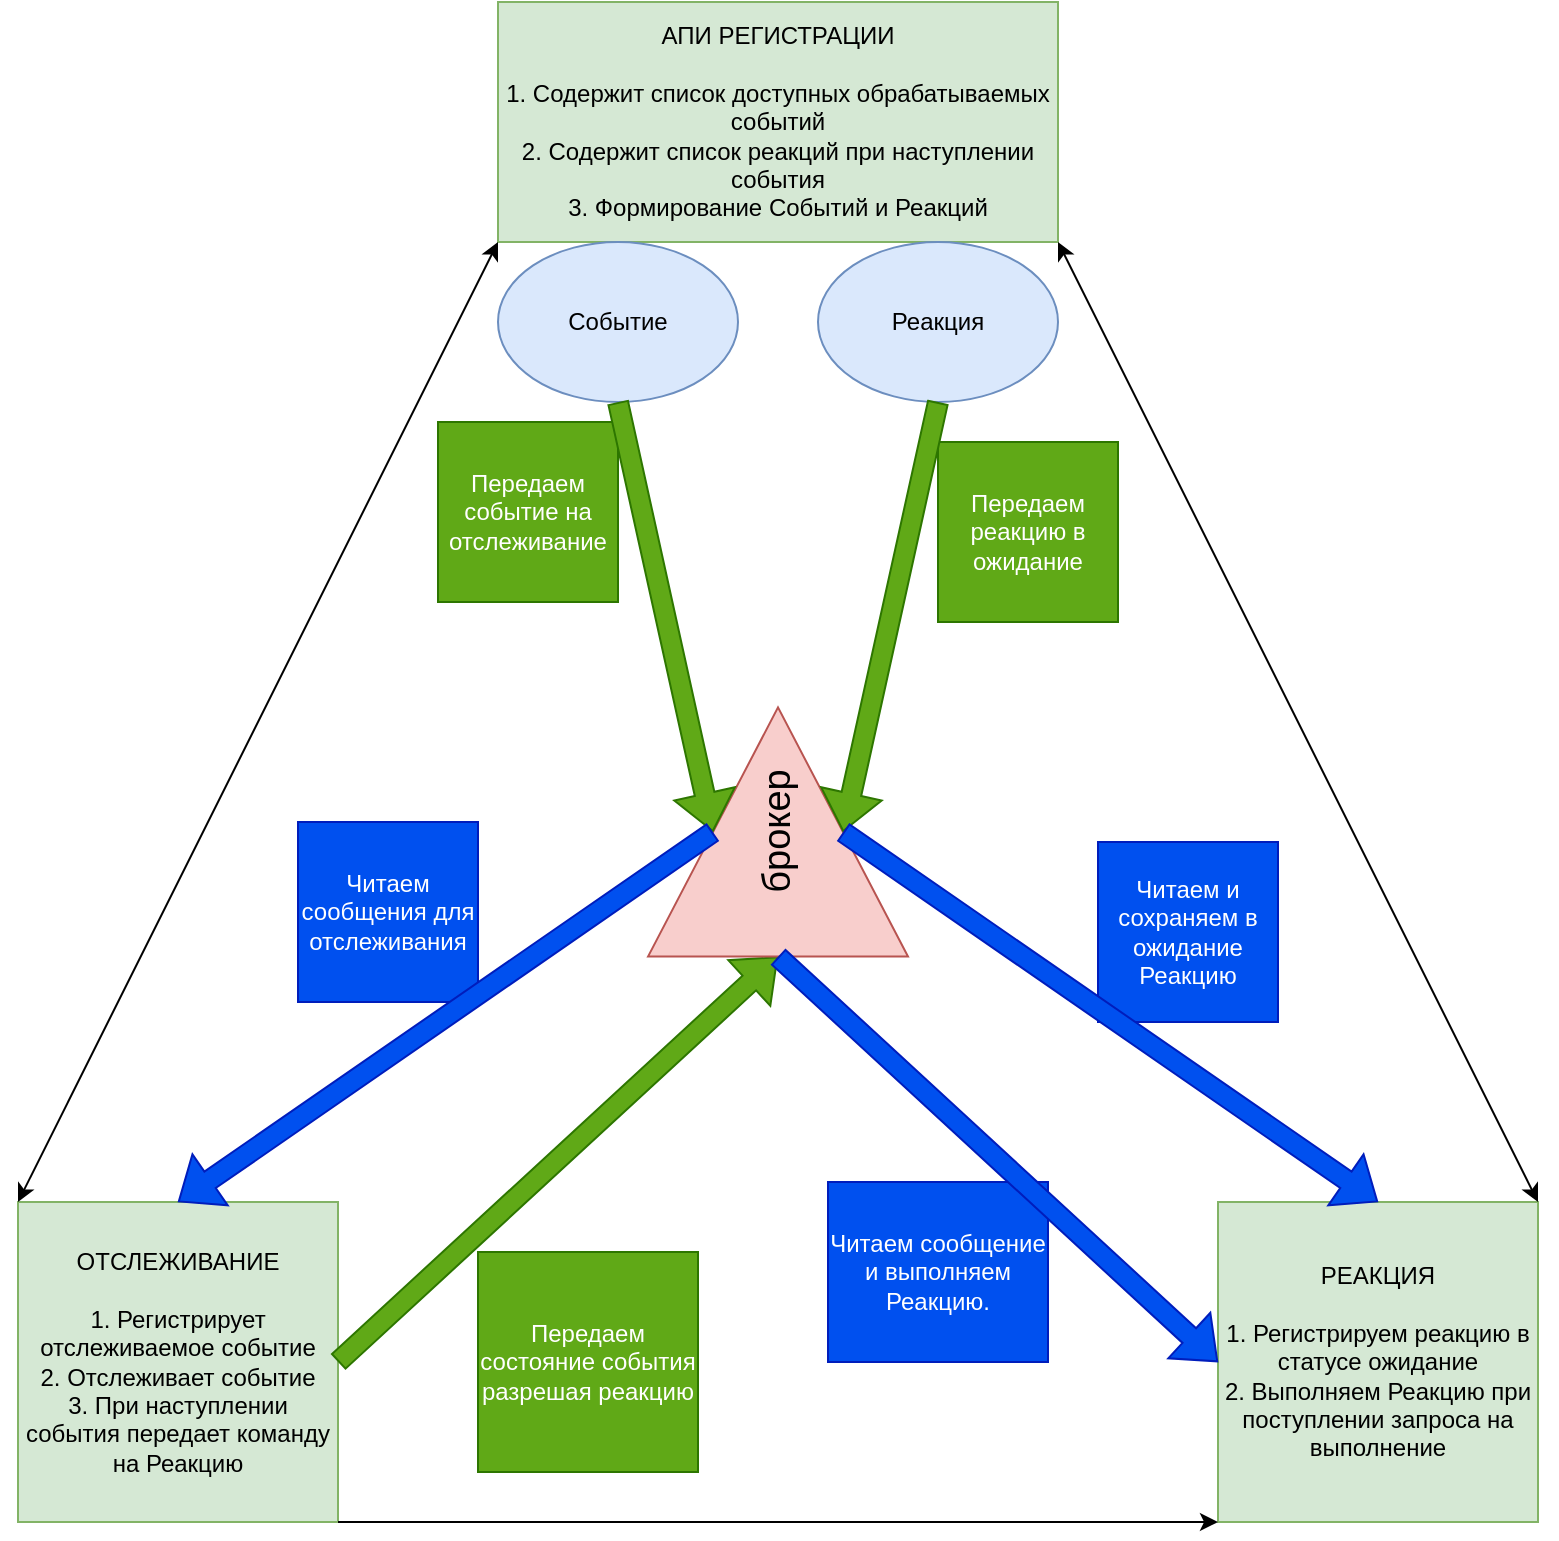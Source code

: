 <mxfile version="16.5.1" type="device" pages="2"><diagram id="Ajz_NdzMeA2fBde56Quy" name="GeneralScheme"><mxGraphModel dx="1102" dy="905" grid="1" gridSize="10" guides="1" tooltips="1" connect="1" arrows="1" fold="1" page="1" pageScale="1" pageWidth="850" pageHeight="1100" math="0" shadow="0"><root><mxCell id="0"/><mxCell id="1" parent="0"/><mxCell id="5z1LI2eh-l5vAGbPfDL9-1" value="АПИ РЕГИСТРАЦИИ&lt;br&gt;&lt;br&gt;1. Содержит список доступных обрабатываемых событий&lt;br&gt;2. Содержит список реакций при наступлении события&lt;br&gt;3. Формирование Событий и Реакций" style="rounded=0;whiteSpace=wrap;html=1;fillColor=#d5e8d4;strokeColor=#82b366;" parent="1" vertex="1"><mxGeometry x="280" y="40" width="280" height="120" as="geometry"/></mxCell><mxCell id="5z1LI2eh-l5vAGbPfDL9-4" value="ОТСЛЕЖИВАНИЕ&lt;br&gt;&lt;br&gt;1. Регистрирует отслеживаемое событие&lt;br&gt;2. Отслеживает событие&lt;br&gt;3. При наступлении события передает команду на Реакцию" style="rounded=0;whiteSpace=wrap;html=1;fillColor=#d5e8d4;strokeColor=#82b366;" parent="1" vertex="1"><mxGeometry x="40" y="640" width="160" height="160" as="geometry"/></mxCell><mxCell id="5z1LI2eh-l5vAGbPfDL9-5" value="Событие" style="ellipse;whiteSpace=wrap;html=1;fillColor=#dae8fc;strokeColor=#6c8ebf;" parent="1" vertex="1"><mxGeometry x="280" y="160" width="120" height="80" as="geometry"/></mxCell><mxCell id="5z1LI2eh-l5vAGbPfDL9-6" value="Реакция" style="ellipse;whiteSpace=wrap;html=1;fillColor=#dae8fc;strokeColor=#6c8ebf;" parent="1" vertex="1"><mxGeometry x="440" y="160" width="120" height="80" as="geometry"/></mxCell><mxCell id="5z1LI2eh-l5vAGbPfDL9-7" value="РЕАКЦИЯ&lt;br&gt;&lt;br&gt;1. Регистрируем реакцию в статусе ожидание&lt;br&gt;2. Выполняем Реакцию при поступлении запроса на выполнение" style="whiteSpace=wrap;html=1;aspect=fixed;fillColor=#d5e8d4;strokeColor=#82b366;" parent="1" vertex="1"><mxGeometry x="640" y="640" width="160" height="160" as="geometry"/></mxCell><mxCell id="5z1LI2eh-l5vAGbPfDL9-23" value="" style="shape=flexArrow;endArrow=classic;html=1;rounded=0;fillColor=#60a917;strokeColor=#2D7600;exitX=1;exitY=0.5;exitDx=0;exitDy=0;entryX=0;entryY=0.5;entryDx=0;entryDy=0;" parent="1" source="5z1LI2eh-l5vAGbPfDL9-4" target="Q0uTmhkglHEkS_a0Hzys-9" edge="1"><mxGeometry width="50" height="50" relative="1" as="geometry"><mxPoint x="200" y="650" as="sourcePoint"/><mxPoint x="371.716" y="468.284" as="targetPoint"/><Array as="points"/></mxGeometry></mxCell><mxCell id="5z1LI2eh-l5vAGbPfDL9-26" value="Передаем состояние события разрешая реакцию" style="text;html=1;strokeColor=#2D7600;fillColor=#60a917;align=center;verticalAlign=middle;whiteSpace=wrap;rounded=0;fontColor=#ffffff;" parent="1" vertex="1"><mxGeometry x="270" y="665" width="110" height="110" as="geometry"/></mxCell><mxCell id="5z1LI2eh-l5vAGbPfDL9-27" value="Читаем сообщение и выполняем Реакцию." style="text;html=1;strokeColor=#001DBC;fillColor=#0050ef;align=center;verticalAlign=middle;whiteSpace=wrap;rounded=0;fontColor=#ffffff;" parent="1" vertex="1"><mxGeometry x="445" y="630" width="110" height="90" as="geometry"/></mxCell><mxCell id="5z1LI2eh-l5vAGbPfDL9-30" value="Передаем событие на отслеживание" style="text;html=1;strokeColor=#2D7600;fillColor=#60a917;align=center;verticalAlign=middle;whiteSpace=wrap;rounded=0;fontColor=#ffffff;" parent="1" vertex="1"><mxGeometry x="250" y="250" width="90" height="90" as="geometry"/></mxCell><mxCell id="5z1LI2eh-l5vAGbPfDL9-31" value="Передаем реакцию в ожидание" style="text;html=1;strokeColor=#2D7600;fillColor=#60a917;align=center;verticalAlign=middle;whiteSpace=wrap;rounded=0;fontColor=#ffffff;" parent="1" vertex="1"><mxGeometry x="500" y="260" width="90" height="90" as="geometry"/></mxCell><mxCell id="5z1LI2eh-l5vAGbPfDL9-34" value="Читаем сообщения для отслеживания" style="text;html=1;strokeColor=#001DBC;fillColor=#0050ef;align=center;verticalAlign=middle;whiteSpace=wrap;rounded=0;fontColor=#ffffff;" parent="1" vertex="1"><mxGeometry x="180" y="450" width="90" height="90" as="geometry"/></mxCell><mxCell id="5z1LI2eh-l5vAGbPfDL9-35" value="Читаем и сохраняем в ожидание Реакцию" style="text;html=1;strokeColor=#001DBC;fillColor=#0050ef;align=center;verticalAlign=middle;whiteSpace=wrap;rounded=0;fontColor=#ffffff;" parent="1" vertex="1"><mxGeometry x="580" y="460" width="90" height="90" as="geometry"/></mxCell><mxCell id="Q0uTmhkglHEkS_a0Hzys-5" value="" style="endArrow=classic;html=1;rounded=0;exitX=1;exitY=1;exitDx=0;exitDy=0;entryX=0;entryY=1;entryDx=0;entryDy=0;" parent="1" source="5z1LI2eh-l5vAGbPfDL9-4" target="5z1LI2eh-l5vAGbPfDL9-7" edge="1"><mxGeometry width="50" height="50" relative="1" as="geometry"><mxPoint x="400" y="600" as="sourcePoint"/><mxPoint x="450" y="550" as="targetPoint"/></mxGeometry></mxCell><mxCell id="Q0uTmhkglHEkS_a0Hzys-6" value="" style="endArrow=classic;startArrow=classic;html=1;rounded=0;entryX=1;entryY=1;entryDx=0;entryDy=0;exitX=1;exitY=0;exitDx=0;exitDy=0;" parent="1" source="5z1LI2eh-l5vAGbPfDL9-7" target="5z1LI2eh-l5vAGbPfDL9-1" edge="1"><mxGeometry width="50" height="50" relative="1" as="geometry"><mxPoint x="400" y="600" as="sourcePoint"/><mxPoint x="450" y="550" as="targetPoint"/></mxGeometry></mxCell><mxCell id="Q0uTmhkglHEkS_a0Hzys-7" value="" style="endArrow=classic;startArrow=classic;html=1;rounded=0;exitX=0;exitY=0;exitDx=0;exitDy=0;entryX=0;entryY=1;entryDx=0;entryDy=0;" parent="1" source="5z1LI2eh-l5vAGbPfDL9-4" target="5z1LI2eh-l5vAGbPfDL9-1" edge="1"><mxGeometry width="50" height="50" relative="1" as="geometry"><mxPoint x="400" y="600" as="sourcePoint"/><mxPoint x="450" y="550" as="targetPoint"/></mxGeometry></mxCell><mxCell id="Q0uTmhkglHEkS_a0Hzys-9" value="&lt;font style=&quot;font-size: 19px&quot;&gt;брокер&lt;/font&gt;" style="triangle;whiteSpace=wrap;html=1;rotation=-90;fillColor=#f8cecc;strokeColor=#b85450;" parent="1" vertex="1"><mxGeometry x="357.7" y="390" width="124.6" height="130" as="geometry"/></mxCell><mxCell id="Q0uTmhkglHEkS_a0Hzys-15" value="" style="shape=flexArrow;endArrow=classic;html=1;rounded=0;fontSize=12;exitX=0.5;exitY=1;exitDx=0;exitDy=0;entryX=0.5;entryY=0;entryDx=0;entryDy=0;fillColor=#60a917;strokeColor=#2D7600;" parent="1" source="5z1LI2eh-l5vAGbPfDL9-5" target="Q0uTmhkglHEkS_a0Hzys-9" edge="1"><mxGeometry width="50" height="50" relative="1" as="geometry"><mxPoint x="400" y="570" as="sourcePoint"/><mxPoint x="450" y="520" as="targetPoint"/></mxGeometry></mxCell><mxCell id="Q0uTmhkglHEkS_a0Hzys-16" value="" style="shape=flexArrow;endArrow=classic;html=1;rounded=0;fontSize=12;entryX=0.5;entryY=0;entryDx=0;entryDy=0;exitX=0.5;exitY=0;exitDx=0;exitDy=0;fillColor=#0050ef;strokeColor=#001DBC;" parent="1" source="Q0uTmhkglHEkS_a0Hzys-9" target="5z1LI2eh-l5vAGbPfDL9-4" edge="1"><mxGeometry width="50" height="50" relative="1" as="geometry"><mxPoint x="400" y="570" as="sourcePoint"/><mxPoint x="450" y="520" as="targetPoint"/></mxGeometry></mxCell><mxCell id="Q0uTmhkglHEkS_a0Hzys-17" value="" style="shape=flexArrow;endArrow=classic;html=1;rounded=0;fontSize=12;entryX=0;entryY=0.5;entryDx=0;entryDy=0;exitX=0;exitY=0.5;exitDx=0;exitDy=0;fillColor=#0050ef;strokeColor=#001DBC;" parent="1" source="Q0uTmhkglHEkS_a0Hzys-9" target="5z1LI2eh-l5vAGbPfDL9-7" edge="1"><mxGeometry width="50" height="50" relative="1" as="geometry"><mxPoint x="400" y="570" as="sourcePoint"/><mxPoint x="450" y="520" as="targetPoint"/></mxGeometry></mxCell><mxCell id="Q0uTmhkglHEkS_a0Hzys-18" value="" style="shape=flexArrow;endArrow=classic;html=1;rounded=0;fontSize=12;exitX=0.5;exitY=1;exitDx=0;exitDy=0;entryX=0.5;entryY=1;entryDx=0;entryDy=0;fillColor=#60a917;strokeColor=#2D7600;" parent="1" source="5z1LI2eh-l5vAGbPfDL9-6" target="Q0uTmhkglHEkS_a0Hzys-9" edge="1"><mxGeometry width="50" height="50" relative="1" as="geometry"><mxPoint x="400" y="570" as="sourcePoint"/><mxPoint x="450" y="520" as="targetPoint"/></mxGeometry></mxCell><mxCell id="Q0uTmhkglHEkS_a0Hzys-19" value="" style="shape=flexArrow;endArrow=classic;html=1;rounded=0;fontSize=12;exitX=0.5;exitY=1;exitDx=0;exitDy=0;entryX=0.5;entryY=0;entryDx=0;entryDy=0;fillColor=#0050ef;strokeColor=#001DBC;" parent="1" source="Q0uTmhkglHEkS_a0Hzys-9" target="5z1LI2eh-l5vAGbPfDL9-7" edge="1"><mxGeometry width="50" height="50" relative="1" as="geometry"><mxPoint x="400" y="570" as="sourcePoint"/><mxPoint x="450" y="520" as="targetPoint"/></mxGeometry></mxCell></root></mxGraphModel></diagram><diagram id="mWMxxhoCgGvJr3cbjYZB" name="EntityScheme"><mxGraphModel dx="1088" dy="891" grid="1" gridSize="10" guides="1" tooltips="1" connect="1" arrows="1" fold="1" page="1" pageScale="1" pageWidth="850" pageHeight="1100" math="0" shadow="0"><root><mxCell id="adki7hNmwUILe6hx_raT-0"/><mxCell id="adki7hNmwUILe6hx_raT-1" parent="adki7hNmwUILe6hx_raT-0"/><mxCell id="adki7hNmwUILe6hx_raT-15" value="EventType" style="shape=table;startSize=30;container=1;collapsible=1;childLayout=tableLayout;fixedRows=1;rowLines=0;fontStyle=1;align=center;resizeLast=1;" parent="adki7hNmwUILe6hx_raT-1" vertex="1"><mxGeometry x="80" y="350" width="160" height="90" as="geometry"/></mxCell><mxCell id="adki7hNmwUILe6hx_raT-16" value="" style="shape=partialRectangle;collapsible=0;dropTarget=0;pointerEvents=0;fillColor=none;points=[[0,0.5],[1,0.5]];portConstraint=eastwest;top=0;left=0;right=0;bottom=1;" parent="adki7hNmwUILe6hx_raT-15" vertex="1"><mxGeometry y="30" width="160" height="30" as="geometry"/></mxCell><mxCell id="adki7hNmwUILe6hx_raT-17" value="PK" style="shape=partialRectangle;overflow=hidden;connectable=0;fillColor=none;top=0;left=0;bottom=0;right=0;fontStyle=1;" parent="adki7hNmwUILe6hx_raT-16" vertex="1"><mxGeometry width="30" height="30" as="geometry"><mxRectangle width="30" height="30" as="alternateBounds"/></mxGeometry></mxCell><mxCell id="adki7hNmwUILe6hx_raT-18" value="ID" style="shape=partialRectangle;overflow=hidden;connectable=0;fillColor=none;top=0;left=0;bottom=0;right=0;align=left;spacingLeft=6;fontStyle=5;" parent="adki7hNmwUILe6hx_raT-16" vertex="1"><mxGeometry x="30" width="130" height="30" as="geometry"><mxRectangle width="130" height="30" as="alternateBounds"/></mxGeometry></mxCell><mxCell id="adki7hNmwUILe6hx_raT-19" value="" style="shape=partialRectangle;collapsible=0;dropTarget=0;pointerEvents=0;fillColor=none;points=[[0,0.5],[1,0.5]];portConstraint=eastwest;top=0;left=0;right=0;bottom=0;" parent="adki7hNmwUILe6hx_raT-15" vertex="1"><mxGeometry y="60" width="160" height="30" as="geometry"/></mxCell><mxCell id="adki7hNmwUILe6hx_raT-20" value="" style="shape=partialRectangle;overflow=hidden;connectable=0;fillColor=none;top=0;left=0;bottom=0;right=0;" parent="adki7hNmwUILe6hx_raT-19" vertex="1"><mxGeometry width="30" height="30" as="geometry"><mxRectangle width="30" height="30" as="alternateBounds"/></mxGeometry></mxCell><mxCell id="adki7hNmwUILe6hx_raT-21" value="Name(Email or Site)" style="shape=partialRectangle;overflow=hidden;connectable=0;fillColor=none;top=0;left=0;bottom=0;right=0;align=left;spacingLeft=6;" parent="adki7hNmwUILe6hx_raT-19" vertex="1"><mxGeometry x="30" width="130" height="30" as="geometry"><mxRectangle width="130" height="30" as="alternateBounds"/></mxGeometry></mxCell><mxCell id="adki7hNmwUILe6hx_raT-25" value="ReactionType" style="shape=table;startSize=30;container=1;collapsible=1;childLayout=tableLayout;fixedRows=1;rowLines=0;fontStyle=1;align=center;resizeLast=1;" parent="adki7hNmwUILe6hx_raT-1" vertex="1"><mxGeometry x="600" y="350" width="160" height="90" as="geometry"/></mxCell><mxCell id="adki7hNmwUILe6hx_raT-26" value="" style="shape=partialRectangle;collapsible=0;dropTarget=0;pointerEvents=0;fillColor=none;points=[[0,0.5],[1,0.5]];portConstraint=eastwest;top=0;left=0;right=0;bottom=1;" parent="adki7hNmwUILe6hx_raT-25" vertex="1"><mxGeometry y="30" width="160" height="30" as="geometry"/></mxCell><mxCell id="adki7hNmwUILe6hx_raT-27" value="PK" style="shape=partialRectangle;overflow=hidden;connectable=0;fillColor=none;top=0;left=0;bottom=0;right=0;fontStyle=1;" parent="adki7hNmwUILe6hx_raT-26" vertex="1"><mxGeometry width="30" height="30" as="geometry"><mxRectangle width="30" height="30" as="alternateBounds"/></mxGeometry></mxCell><mxCell id="adki7hNmwUILe6hx_raT-28" value="ID" style="shape=partialRectangle;overflow=hidden;connectable=0;fillColor=none;top=0;left=0;bottom=0;right=0;align=left;spacingLeft=6;fontStyle=5;" parent="adki7hNmwUILe6hx_raT-26" vertex="1"><mxGeometry x="30" width="130" height="30" as="geometry"><mxRectangle width="130" height="30" as="alternateBounds"/></mxGeometry></mxCell><mxCell id="adki7hNmwUILe6hx_raT-29" value="" style="shape=partialRectangle;collapsible=0;dropTarget=0;pointerEvents=0;fillColor=none;points=[[0,0.5],[1,0.5]];portConstraint=eastwest;top=0;left=0;right=0;bottom=0;" parent="adki7hNmwUILe6hx_raT-25" vertex="1"><mxGeometry y="60" width="160" height="30" as="geometry"/></mxCell><mxCell id="adki7hNmwUILe6hx_raT-30" value="FK" style="shape=partialRectangle;overflow=hidden;connectable=0;fillColor=none;top=0;left=0;bottom=0;right=0;" parent="adki7hNmwUILe6hx_raT-29" vertex="1"><mxGeometry width="30" height="30" as="geometry"><mxRectangle width="30" height="30" as="alternateBounds"/></mxGeometry></mxCell><mxCell id="adki7hNmwUILe6hx_raT-31" value="Name" style="shape=partialRectangle;overflow=hidden;connectable=0;fillColor=none;top=0;left=0;bottom=0;right=0;align=left;spacingLeft=6;" parent="adki7hNmwUILe6hx_raT-29" vertex="1"><mxGeometry x="30" width="130" height="30" as="geometry"><mxRectangle width="130" height="30" as="alternateBounds"/></mxGeometry></mxCell><mxCell id="adki7hNmwUILe6hx_raT-32" value="Cases" style="shape=table;startSize=30;container=1;collapsible=1;childLayout=tableLayout;fixedRows=1;rowLines=0;fontStyle=1;align=center;resizeLast=1;" parent="adki7hNmwUILe6hx_raT-1" vertex="1"><mxGeometry x="340" y="160" width="180" height="240" as="geometry"/></mxCell><mxCell id="adki7hNmwUILe6hx_raT-33" value="" style="shape=partialRectangle;collapsible=0;dropTarget=0;pointerEvents=0;fillColor=none;points=[[0,0.5],[1,0.5]];portConstraint=eastwest;top=0;left=0;right=0;bottom=1;" parent="adki7hNmwUILe6hx_raT-32" vertex="1"><mxGeometry y="30" width="180" height="30" as="geometry"/></mxCell><mxCell id="adki7hNmwUILe6hx_raT-34" value="PK" style="shape=partialRectangle;overflow=hidden;connectable=0;fillColor=none;top=0;left=0;bottom=0;right=0;fontStyle=1;" parent="adki7hNmwUILe6hx_raT-33" vertex="1"><mxGeometry width="30" height="30" as="geometry"><mxRectangle width="30" height="30" as="alternateBounds"/></mxGeometry></mxCell><mxCell id="adki7hNmwUILe6hx_raT-35" value="ID" style="shape=partialRectangle;overflow=hidden;connectable=0;fillColor=none;top=0;left=0;bottom=0;right=0;align=left;spacingLeft=6;fontStyle=5;" parent="adki7hNmwUILe6hx_raT-33" vertex="1"><mxGeometry x="30" width="150" height="30" as="geometry"><mxRectangle width="150" height="30" as="alternateBounds"/></mxGeometry></mxCell><mxCell id="adki7hNmwUILe6hx_raT-39" value="" style="shape=partialRectangle;collapsible=0;dropTarget=0;pointerEvents=0;fillColor=none;points=[[0,0.5],[1,0.5]];portConstraint=eastwest;top=0;left=0;right=0;bottom=0;" parent="adki7hNmwUILe6hx_raT-32" vertex="1"><mxGeometry y="60" width="180" height="30" as="geometry"/></mxCell><mxCell id="adki7hNmwUILe6hx_raT-40" value="FK" style="shape=partialRectangle;overflow=hidden;connectable=0;fillColor=none;top=0;left=0;bottom=0;right=0;" parent="adki7hNmwUILe6hx_raT-39" vertex="1"><mxGeometry width="30" height="30" as="geometry"><mxRectangle width="30" height="30" as="alternateBounds"/></mxGeometry></mxCell><mxCell id="adki7hNmwUILe6hx_raT-41" value="CaseID" style="shape=partialRectangle;overflow=hidden;connectable=0;fillColor=none;top=0;left=0;bottom=0;right=0;align=left;spacingLeft=6;" parent="adki7hNmwUILe6hx_raT-39" vertex="1"><mxGeometry x="30" width="150" height="30" as="geometry"><mxRectangle width="150" height="30" as="alternateBounds"/></mxGeometry></mxCell><mxCell id="Xc-uHC7FTj3kBpbmj2xh-25" value="" style="shape=partialRectangle;collapsible=0;dropTarget=0;pointerEvents=0;fillColor=none;points=[[0,0.5],[1,0.5]];portConstraint=eastwest;top=0;left=0;right=0;bottom=0;" vertex="1" parent="adki7hNmwUILe6hx_raT-32"><mxGeometry y="90" width="180" height="30" as="geometry"/></mxCell><mxCell id="Xc-uHC7FTj3kBpbmj2xh-26" value="FK" style="shape=partialRectangle;overflow=hidden;connectable=0;fillColor=none;top=0;left=0;bottom=0;right=0;" vertex="1" parent="Xc-uHC7FTj3kBpbmj2xh-25"><mxGeometry width="30" height="30" as="geometry"><mxRectangle width="30" height="30" as="alternateBounds"/></mxGeometry></mxCell><mxCell id="Xc-uHC7FTj3kBpbmj2xh-27" value="EventTypeID" style="shape=partialRectangle;overflow=hidden;connectable=0;fillColor=none;top=0;left=0;bottom=0;right=0;align=left;spacingLeft=6;" vertex="1" parent="Xc-uHC7FTj3kBpbmj2xh-25"><mxGeometry x="30" width="150" height="30" as="geometry"><mxRectangle width="150" height="30" as="alternateBounds"/></mxGeometry></mxCell><mxCell id="E585dUale0f-F2ETNO1C-11" value="" style="shape=partialRectangle;collapsible=0;dropTarget=0;pointerEvents=0;fillColor=none;points=[[0,0.5],[1,0.5]];portConstraint=eastwest;top=0;left=0;right=0;bottom=0;" parent="adki7hNmwUILe6hx_raT-32" vertex="1"><mxGeometry y="120" width="180" height="30" as="geometry"/></mxCell><mxCell id="E585dUale0f-F2ETNO1C-12" value="" style="shape=partialRectangle;overflow=hidden;connectable=0;fillColor=none;top=0;left=0;bottom=0;right=0;" parent="E585dUale0f-F2ETNO1C-11" vertex="1"><mxGeometry width="30" height="30" as="geometry"><mxRectangle width="30" height="30" as="alternateBounds"/></mxGeometry></mxCell><mxCell id="E585dUale0f-F2ETNO1C-13" value="EventSourceID" style="shape=partialRectangle;overflow=hidden;connectable=0;fillColor=none;top=0;left=0;bottom=0;right=0;align=left;spacingLeft=6;" parent="E585dUale0f-F2ETNO1C-11" vertex="1"><mxGeometry x="30" width="150" height="30" as="geometry"><mxRectangle width="150" height="30" as="alternateBounds"/></mxGeometry></mxCell><mxCell id="Xc-uHC7FTj3kBpbmj2xh-28" value="" style="shape=partialRectangle;collapsible=0;dropTarget=0;pointerEvents=0;fillColor=none;points=[[0,0.5],[1,0.5]];portConstraint=eastwest;top=0;left=0;right=0;bottom=0;" vertex="1" parent="adki7hNmwUILe6hx_raT-32"><mxGeometry y="150" width="180" height="30" as="geometry"/></mxCell><mxCell id="Xc-uHC7FTj3kBpbmj2xh-29" value="" style="shape=partialRectangle;overflow=hidden;connectable=0;fillColor=none;top=0;left=0;bottom=0;right=0;" vertex="1" parent="Xc-uHC7FTj3kBpbmj2xh-28"><mxGeometry width="30" height="30" as="geometry"><mxRectangle width="30" height="30" as="alternateBounds"/></mxGeometry></mxCell><mxCell id="Xc-uHC7FTj3kBpbmj2xh-30" value="EventRuleID" style="shape=partialRectangle;overflow=hidden;connectable=0;fillColor=none;top=0;left=0;bottom=0;right=0;align=left;spacingLeft=6;" vertex="1" parent="Xc-uHC7FTj3kBpbmj2xh-28"><mxGeometry x="30" width="150" height="30" as="geometry"><mxRectangle width="150" height="30" as="alternateBounds"/></mxGeometry></mxCell><mxCell id="adki7hNmwUILe6hx_raT-42" value="" style="shape=partialRectangle;collapsible=0;dropTarget=0;pointerEvents=0;fillColor=none;points=[[0,0.5],[1,0.5]];portConstraint=eastwest;top=0;left=0;right=0;bottom=0;" parent="adki7hNmwUILe6hx_raT-32" vertex="1"><mxGeometry y="180" width="180" height="30" as="geometry"/></mxCell><mxCell id="adki7hNmwUILe6hx_raT-43" value="FK" style="shape=partialRectangle;overflow=hidden;connectable=0;fillColor=none;top=0;left=0;bottom=0;right=0;" parent="adki7hNmwUILe6hx_raT-42" vertex="1"><mxGeometry width="30" height="30" as="geometry"><mxRectangle width="30" height="30" as="alternateBounds"/></mxGeometry></mxCell><mxCell id="adki7hNmwUILe6hx_raT-44" value="ReactionTypeID" style="shape=partialRectangle;overflow=hidden;connectable=0;fillColor=none;top=0;left=0;bottom=0;right=0;align=left;spacingLeft=6;" parent="adki7hNmwUILe6hx_raT-42" vertex="1"><mxGeometry x="30" width="150" height="30" as="geometry"><mxRectangle width="150" height="30" as="alternateBounds"/></mxGeometry></mxCell><mxCell id="E585dUale0f-F2ETNO1C-17" value="" style="shape=partialRectangle;collapsible=0;dropTarget=0;pointerEvents=0;fillColor=none;points=[[0,0.5],[1,0.5]];portConstraint=eastwest;top=0;left=0;right=0;bottom=0;" parent="adki7hNmwUILe6hx_raT-32" vertex="1"><mxGeometry y="210" width="180" height="30" as="geometry"/></mxCell><mxCell id="E585dUale0f-F2ETNO1C-18" value="" style="shape=partialRectangle;overflow=hidden;connectable=0;fillColor=none;top=0;left=0;bottom=0;right=0;" parent="E585dUale0f-F2ETNO1C-17" vertex="1"><mxGeometry width="30" height="30" as="geometry"><mxRectangle width="30" height="30" as="alternateBounds"/></mxGeometry></mxCell><mxCell id="E585dUale0f-F2ETNO1C-19" value="ReactionTargetID" style="shape=partialRectangle;overflow=hidden;connectable=0;fillColor=none;top=0;left=0;bottom=0;right=0;align=left;spacingLeft=6;" parent="E585dUale0f-F2ETNO1C-17" vertex="1"><mxGeometry x="30" width="150" height="30" as="geometry"><mxRectangle width="150" height="30" as="alternateBounds"/></mxGeometry></mxCell><mxCell id="adki7hNmwUILe6hx_raT-64" value="EmailRules" style="shape=table;startSize=30;container=1;collapsible=1;childLayout=tableLayout;fixedRows=1;rowLines=0;fontStyle=1;align=center;resizeLast=1;" parent="adki7hNmwUILe6hx_raT-1" vertex="1"><mxGeometry y="680" width="160" height="280" as="geometry"/></mxCell><mxCell id="adki7hNmwUILe6hx_raT-65" value="" style="shape=tableRow;horizontal=0;startSize=0;swimlaneHead=0;swimlaneBody=0;fillColor=none;collapsible=0;dropTarget=0;points=[[0,0.5],[1,0.5]];portConstraint=eastwest;top=0;left=0;right=0;bottom=1;" parent="adki7hNmwUILe6hx_raT-64" vertex="1"><mxGeometry y="30" width="160" height="30" as="geometry"/></mxCell><mxCell id="adki7hNmwUILe6hx_raT-66" value="PK" style="shape=partialRectangle;connectable=0;fillColor=none;top=0;left=0;bottom=0;right=0;fontStyle=1;overflow=hidden;" parent="adki7hNmwUILe6hx_raT-65" vertex="1"><mxGeometry width="30" height="30" as="geometry"><mxRectangle width="30" height="30" as="alternateBounds"/></mxGeometry></mxCell><mxCell id="adki7hNmwUILe6hx_raT-67" value="ID" style="shape=partialRectangle;connectable=0;fillColor=none;top=0;left=0;bottom=0;right=0;align=left;spacingLeft=6;fontStyle=5;overflow=hidden;" parent="adki7hNmwUILe6hx_raT-65" vertex="1"><mxGeometry x="30" width="130" height="30" as="geometry"><mxRectangle width="130" height="30" as="alternateBounds"/></mxGeometry></mxCell><mxCell id="adki7hNmwUILe6hx_raT-68" value="" style="shape=tableRow;horizontal=0;startSize=0;swimlaneHead=0;swimlaneBody=0;fillColor=none;collapsible=0;dropTarget=0;points=[[0,0.5],[1,0.5]];portConstraint=eastwest;top=0;left=0;right=0;bottom=0;" parent="adki7hNmwUILe6hx_raT-64" vertex="1"><mxGeometry y="60" width="160" height="30" as="geometry"/></mxCell><mxCell id="adki7hNmwUILe6hx_raT-69" value="" style="shape=partialRectangle;connectable=0;fillColor=none;top=0;left=0;bottom=0;right=0;editable=1;overflow=hidden;" parent="adki7hNmwUILe6hx_raT-68" vertex="1"><mxGeometry width="30" height="30" as="geometry"><mxRectangle width="30" height="30" as="alternateBounds"/></mxGeometry></mxCell><mxCell id="adki7hNmwUILe6hx_raT-70" value="Address" style="shape=partialRectangle;connectable=0;fillColor=none;top=0;left=0;bottom=0;right=0;align=left;spacingLeft=6;overflow=hidden;" parent="adki7hNmwUILe6hx_raT-68" vertex="1"><mxGeometry x="30" width="130" height="30" as="geometry"><mxRectangle width="130" height="30" as="alternateBounds"/></mxGeometry></mxCell><mxCell id="adki7hNmwUILe6hx_raT-71" value="" style="shape=tableRow;horizontal=0;startSize=0;swimlaneHead=0;swimlaneBody=0;fillColor=none;collapsible=0;dropTarget=0;points=[[0,0.5],[1,0.5]];portConstraint=eastwest;top=0;left=0;right=0;bottom=0;" parent="adki7hNmwUILe6hx_raT-64" vertex="1"><mxGeometry y="90" width="160" height="30" as="geometry"/></mxCell><mxCell id="adki7hNmwUILe6hx_raT-72" value="" style="shape=partialRectangle;connectable=0;fillColor=none;top=0;left=0;bottom=0;right=0;editable=1;overflow=hidden;" parent="adki7hNmwUILe6hx_raT-71" vertex="1"><mxGeometry width="30" height="30" as="geometry"><mxRectangle width="30" height="30" as="alternateBounds"/></mxGeometry></mxCell><mxCell id="adki7hNmwUILe6hx_raT-73" value="Copy" style="shape=partialRectangle;connectable=0;fillColor=none;top=0;left=0;bottom=0;right=0;align=left;spacingLeft=6;overflow=hidden;" parent="adki7hNmwUILe6hx_raT-71" vertex="1"><mxGeometry x="30" width="130" height="30" as="geometry"><mxRectangle width="130" height="30" as="alternateBounds"/></mxGeometry></mxCell><mxCell id="adki7hNmwUILe6hx_raT-74" value="" style="shape=tableRow;horizontal=0;startSize=0;swimlaneHead=0;swimlaneBody=0;fillColor=none;collapsible=0;dropTarget=0;points=[[0,0.5],[1,0.5]];portConstraint=eastwest;top=0;left=0;right=0;bottom=0;" parent="adki7hNmwUILe6hx_raT-64" vertex="1"><mxGeometry y="120" width="160" height="30" as="geometry"/></mxCell><mxCell id="adki7hNmwUILe6hx_raT-75" value="" style="shape=partialRectangle;connectable=0;fillColor=none;top=0;left=0;bottom=0;right=0;editable=1;overflow=hidden;" parent="adki7hNmwUILe6hx_raT-74" vertex="1"><mxGeometry width="30" height="30" as="geometry"><mxRectangle width="30" height="30" as="alternateBounds"/></mxGeometry></mxCell><mxCell id="adki7hNmwUILe6hx_raT-76" value="Subject" style="shape=partialRectangle;connectable=0;fillColor=none;top=0;left=0;bottom=0;right=0;align=left;spacingLeft=6;overflow=hidden;" parent="adki7hNmwUILe6hx_raT-74" vertex="1"><mxGeometry x="30" width="130" height="30" as="geometry"><mxRectangle width="130" height="30" as="alternateBounds"/></mxGeometry></mxCell><mxCell id="adki7hNmwUILe6hx_raT-77" value="" style="shape=tableRow;horizontal=0;startSize=0;swimlaneHead=0;swimlaneBody=0;fillColor=none;collapsible=0;dropTarget=0;points=[[0,0.5],[1,0.5]];portConstraint=eastwest;top=0;left=0;right=0;bottom=0;" parent="adki7hNmwUILe6hx_raT-64" vertex="1"><mxGeometry y="150" width="160" height="30" as="geometry"/></mxCell><mxCell id="adki7hNmwUILe6hx_raT-78" value="" style="shape=partialRectangle;connectable=0;fillColor=none;top=0;left=0;bottom=0;right=0;editable=1;overflow=hidden;" parent="adki7hNmwUILe6hx_raT-77" vertex="1"><mxGeometry width="30" height="30" as="geometry"><mxRectangle width="30" height="30" as="alternateBounds"/></mxGeometry></mxCell><mxCell id="adki7hNmwUILe6hx_raT-79" value="Body" style="shape=partialRectangle;connectable=0;fillColor=none;top=0;left=0;bottom=0;right=0;align=left;spacingLeft=6;overflow=hidden;" parent="adki7hNmwUILe6hx_raT-77" vertex="1"><mxGeometry x="30" width="130" height="30" as="geometry"><mxRectangle width="130" height="30" as="alternateBounds"/></mxGeometry></mxCell><mxCell id="adki7hNmwUILe6hx_raT-80" value="" style="shape=tableRow;horizontal=0;startSize=0;swimlaneHead=0;swimlaneBody=0;fillColor=none;collapsible=0;dropTarget=0;points=[[0,0.5],[1,0.5]];portConstraint=eastwest;top=0;left=0;right=0;bottom=0;" parent="adki7hNmwUILe6hx_raT-64" vertex="1"><mxGeometry y="180" width="160" height="30" as="geometry"/></mxCell><mxCell id="adki7hNmwUILe6hx_raT-81" value="" style="shape=partialRectangle;connectable=0;fillColor=none;top=0;left=0;bottom=0;right=0;editable=1;overflow=hidden;" parent="adki7hNmwUILe6hx_raT-80" vertex="1"><mxGeometry width="30" height="30" as="geometry"><mxRectangle width="30" height="30" as="alternateBounds"/></mxGeometry></mxCell><mxCell id="adki7hNmwUILe6hx_raT-82" value="Attachment" style="shape=partialRectangle;connectable=0;fillColor=none;top=0;left=0;bottom=0;right=0;align=left;spacingLeft=6;overflow=hidden;" parent="adki7hNmwUILe6hx_raT-80" vertex="1"><mxGeometry x="30" width="130" height="30" as="geometry"><mxRectangle width="130" height="30" as="alternateBounds"/></mxGeometry></mxCell><mxCell id="adki7hNmwUILe6hx_raT-83" value="" style="shape=tableRow;horizontal=0;startSize=0;swimlaneHead=0;swimlaneBody=0;fillColor=none;collapsible=0;dropTarget=0;points=[[0,0.5],[1,0.5]];portConstraint=eastwest;top=0;left=0;right=0;bottom=0;" parent="adki7hNmwUILe6hx_raT-64" vertex="1"><mxGeometry y="210" width="160" height="30" as="geometry"/></mxCell><mxCell id="adki7hNmwUILe6hx_raT-84" value="" style="shape=partialRectangle;connectable=0;fillColor=none;top=0;left=0;bottom=0;right=0;editable=1;overflow=hidden;" parent="adki7hNmwUILe6hx_raT-83" vertex="1"><mxGeometry width="30" height="30" as="geometry"><mxRectangle width="30" height="30" as="alternateBounds"/></mxGeometry></mxCell><mxCell id="adki7hNmwUILe6hx_raT-85" value="Outgoing" style="shape=partialRectangle;connectable=0;fillColor=none;top=0;left=0;bottom=0;right=0;align=left;spacingLeft=6;overflow=hidden;" parent="adki7hNmwUILe6hx_raT-83" vertex="1"><mxGeometry x="30" width="130" height="30" as="geometry"><mxRectangle width="130" height="30" as="alternateBounds"/></mxGeometry></mxCell><mxCell id="E585dUale0f-F2ETNO1C-1" value="" style="shape=tableRow;horizontal=0;startSize=0;swimlaneHead=0;swimlaneBody=0;fillColor=none;collapsible=0;dropTarget=0;points=[[0,0.5],[1,0.5]];portConstraint=eastwest;top=0;left=0;right=0;bottom=0;" parent="adki7hNmwUILe6hx_raT-64" vertex="1"><mxGeometry y="240" width="160" height="30" as="geometry"/></mxCell><mxCell id="E585dUale0f-F2ETNO1C-2" value="" style="shape=partialRectangle;connectable=0;fillColor=none;top=0;left=0;bottom=0;right=0;editable=1;overflow=hidden;" parent="E585dUale0f-F2ETNO1C-1" vertex="1"><mxGeometry width="30" height="30" as="geometry"><mxRectangle width="30" height="30" as="alternateBounds"/></mxGeometry></mxCell><mxCell id="E585dUale0f-F2ETNO1C-3" value="Access" style="shape=partialRectangle;connectable=0;fillColor=none;top=0;left=0;bottom=0;right=0;align=left;spacingLeft=6;overflow=hidden;" parent="E585dUale0f-F2ETNO1C-1" vertex="1"><mxGeometry x="30" width="130" height="30" as="geometry"><mxRectangle width="130" height="30" as="alternateBounds"/></mxGeometry></mxCell><mxCell id="adki7hNmwUILe6hx_raT-86" value="SiteSource" style="shape=table;startSize=30;container=1;collapsible=1;childLayout=tableLayout;fixedRows=1;rowLines=0;fontStyle=1;align=center;resizeLast=1;" parent="adki7hNmwUILe6hx_raT-1" vertex="1"><mxGeometry x="200" y="480" width="160" height="100" as="geometry"/></mxCell><mxCell id="adki7hNmwUILe6hx_raT-87" value="" style="shape=tableRow;horizontal=0;startSize=0;swimlaneHead=0;swimlaneBody=0;fillColor=none;collapsible=0;dropTarget=0;points=[[0,0.5],[1,0.5]];portConstraint=eastwest;top=0;left=0;right=0;bottom=1;" parent="adki7hNmwUILe6hx_raT-86" vertex="1"><mxGeometry y="30" width="160" height="30" as="geometry"/></mxCell><mxCell id="adki7hNmwUILe6hx_raT-88" value="PK" style="shape=partialRectangle;connectable=0;fillColor=none;top=0;left=0;bottom=0;right=0;fontStyle=1;overflow=hidden;" parent="adki7hNmwUILe6hx_raT-87" vertex="1"><mxGeometry width="30" height="30" as="geometry"><mxRectangle width="30" height="30" as="alternateBounds"/></mxGeometry></mxCell><mxCell id="adki7hNmwUILe6hx_raT-89" value="ID" style="shape=partialRectangle;connectable=0;fillColor=none;top=0;left=0;bottom=0;right=0;align=left;spacingLeft=6;fontStyle=5;overflow=hidden;" parent="adki7hNmwUILe6hx_raT-87" vertex="1"><mxGeometry x="30" width="130" height="30" as="geometry"><mxRectangle width="130" height="30" as="alternateBounds"/></mxGeometry></mxCell><mxCell id="adki7hNmwUILe6hx_raT-90" value="" style="shape=tableRow;horizontal=0;startSize=0;swimlaneHead=0;swimlaneBody=0;fillColor=none;collapsible=0;dropTarget=0;points=[[0,0.5],[1,0.5]];portConstraint=eastwest;top=0;left=0;right=0;bottom=0;" parent="adki7hNmwUILe6hx_raT-86" vertex="1"><mxGeometry y="60" width="160" height="30" as="geometry"/></mxCell><mxCell id="adki7hNmwUILe6hx_raT-91" value="" style="shape=partialRectangle;connectable=0;fillColor=none;top=0;left=0;bottom=0;right=0;editable=1;overflow=hidden;" parent="adki7hNmwUILe6hx_raT-90" vertex="1"><mxGeometry width="30" height="30" as="geometry"><mxRectangle width="30" height="30" as="alternateBounds"/></mxGeometry></mxCell><mxCell id="adki7hNmwUILe6hx_raT-92" value="Url" style="shape=partialRectangle;connectable=0;fillColor=none;top=0;left=0;bottom=0;right=0;align=left;spacingLeft=6;overflow=hidden;" parent="adki7hNmwUILe6hx_raT-90" vertex="1"><mxGeometry x="30" width="130" height="30" as="geometry"><mxRectangle width="130" height="30" as="alternateBounds"/></mxGeometry></mxCell><mxCell id="adki7hNmwUILe6hx_raT-93" value="EmailSource" style="shape=table;startSize=30;container=1;collapsible=1;childLayout=tableLayout;fixedRows=1;rowLines=0;fontStyle=1;align=center;resizeLast=1;" parent="adki7hNmwUILe6hx_raT-1" vertex="1"><mxGeometry y="480" width="160" height="190" as="geometry"/></mxCell><mxCell id="adki7hNmwUILe6hx_raT-94" value="" style="shape=tableRow;horizontal=0;startSize=0;swimlaneHead=0;swimlaneBody=0;fillColor=none;collapsible=0;dropTarget=0;points=[[0,0.5],[1,0.5]];portConstraint=eastwest;top=0;left=0;right=0;bottom=1;" parent="adki7hNmwUILe6hx_raT-93" vertex="1"><mxGeometry y="30" width="160" height="30" as="geometry"/></mxCell><mxCell id="adki7hNmwUILe6hx_raT-95" value="PK" style="shape=partialRectangle;connectable=0;fillColor=none;top=0;left=0;bottom=0;right=0;fontStyle=1;overflow=hidden;" parent="adki7hNmwUILe6hx_raT-94" vertex="1"><mxGeometry width="30" height="30" as="geometry"><mxRectangle width="30" height="30" as="alternateBounds"/></mxGeometry></mxCell><mxCell id="adki7hNmwUILe6hx_raT-96" value="ID" style="shape=partialRectangle;connectable=0;fillColor=none;top=0;left=0;bottom=0;right=0;align=left;spacingLeft=6;fontStyle=5;overflow=hidden;" parent="adki7hNmwUILe6hx_raT-94" vertex="1"><mxGeometry x="30" width="130" height="30" as="geometry"><mxRectangle width="130" height="30" as="alternateBounds"/></mxGeometry></mxCell><mxCell id="adki7hNmwUILe6hx_raT-97" value="" style="shape=tableRow;horizontal=0;startSize=0;swimlaneHead=0;swimlaneBody=0;fillColor=none;collapsible=0;dropTarget=0;points=[[0,0.5],[1,0.5]];portConstraint=eastwest;top=0;left=0;right=0;bottom=0;" parent="adki7hNmwUILe6hx_raT-93" vertex="1"><mxGeometry y="60" width="160" height="30" as="geometry"/></mxCell><mxCell id="adki7hNmwUILe6hx_raT-98" value="" style="shape=partialRectangle;connectable=0;fillColor=none;top=0;left=0;bottom=0;right=0;editable=1;overflow=hidden;" parent="adki7hNmwUILe6hx_raT-97" vertex="1"><mxGeometry width="30" height="30" as="geometry"><mxRectangle width="30" height="30" as="alternateBounds"/></mxGeometry></mxCell><mxCell id="adki7hNmwUILe6hx_raT-99" value="Protocol" style="shape=partialRectangle;connectable=0;fillColor=none;top=0;left=0;bottom=0;right=0;align=left;spacingLeft=6;overflow=hidden;" parent="adki7hNmwUILe6hx_raT-97" vertex="1"><mxGeometry x="30" width="130" height="30" as="geometry"><mxRectangle width="130" height="30" as="alternateBounds"/></mxGeometry></mxCell><mxCell id="adki7hNmwUILe6hx_raT-100" value="" style="shape=tableRow;horizontal=0;startSize=0;swimlaneHead=0;swimlaneBody=0;fillColor=none;collapsible=0;dropTarget=0;points=[[0,0.5],[1,0.5]];portConstraint=eastwest;top=0;left=0;right=0;bottom=0;" parent="adki7hNmwUILe6hx_raT-93" vertex="1"><mxGeometry y="90" width="160" height="30" as="geometry"/></mxCell><mxCell id="adki7hNmwUILe6hx_raT-101" value="" style="shape=partialRectangle;connectable=0;fillColor=none;top=0;left=0;bottom=0;right=0;editable=1;overflow=hidden;" parent="adki7hNmwUILe6hx_raT-100" vertex="1"><mxGeometry width="30" height="30" as="geometry"><mxRectangle width="30" height="30" as="alternateBounds"/></mxGeometry></mxCell><mxCell id="adki7hNmwUILe6hx_raT-102" value="Host" style="shape=partialRectangle;connectable=0;fillColor=none;top=0;left=0;bottom=0;right=0;align=left;spacingLeft=6;overflow=hidden;" parent="adki7hNmwUILe6hx_raT-100" vertex="1"><mxGeometry x="30" width="130" height="30" as="geometry"><mxRectangle width="130" height="30" as="alternateBounds"/></mxGeometry></mxCell><mxCell id="adki7hNmwUILe6hx_raT-103" value="" style="shape=tableRow;horizontal=0;startSize=0;swimlaneHead=0;swimlaneBody=0;fillColor=none;collapsible=0;dropTarget=0;points=[[0,0.5],[1,0.5]];portConstraint=eastwest;top=0;left=0;right=0;bottom=0;" parent="adki7hNmwUILe6hx_raT-93" vertex="1"><mxGeometry y="120" width="160" height="30" as="geometry"/></mxCell><mxCell id="adki7hNmwUILe6hx_raT-104" value="" style="shape=partialRectangle;connectable=0;fillColor=none;top=0;left=0;bottom=0;right=0;editable=1;overflow=hidden;" parent="adki7hNmwUILe6hx_raT-103" vertex="1"><mxGeometry width="30" height="30" as="geometry"><mxRectangle width="30" height="30" as="alternateBounds"/></mxGeometry></mxCell><mxCell id="adki7hNmwUILe6hx_raT-105" value="Login" style="shape=partialRectangle;connectable=0;fillColor=none;top=0;left=0;bottom=0;right=0;align=left;spacingLeft=6;overflow=hidden;" parent="adki7hNmwUILe6hx_raT-103" vertex="1"><mxGeometry x="30" width="130" height="30" as="geometry"><mxRectangle width="130" height="30" as="alternateBounds"/></mxGeometry></mxCell><mxCell id="adki7hNmwUILe6hx_raT-106" value="" style="shape=tableRow;horizontal=0;startSize=0;swimlaneHead=0;swimlaneBody=0;fillColor=none;collapsible=0;dropTarget=0;points=[[0,0.5],[1,0.5]];portConstraint=eastwest;top=0;left=0;right=0;bottom=0;" parent="adki7hNmwUILe6hx_raT-93" vertex="1"><mxGeometry y="150" width="160" height="30" as="geometry"/></mxCell><mxCell id="adki7hNmwUILe6hx_raT-107" value="" style="shape=partialRectangle;connectable=0;fillColor=none;top=0;left=0;bottom=0;right=0;editable=1;overflow=hidden;" parent="adki7hNmwUILe6hx_raT-106" vertex="1"><mxGeometry width="30" height="30" as="geometry"><mxRectangle width="30" height="30" as="alternateBounds"/></mxGeometry></mxCell><mxCell id="adki7hNmwUILe6hx_raT-108" value="Password" style="shape=partialRectangle;connectable=0;fillColor=none;top=0;left=0;bottom=0;right=0;align=left;spacingLeft=6;overflow=hidden;" parent="adki7hNmwUILe6hx_raT-106" vertex="1"><mxGeometry x="30" width="130" height="30" as="geometry"><mxRectangle width="130" height="30" as="alternateBounds"/></mxGeometry></mxCell><mxCell id="adki7hNmwUILe6hx_raT-109" value="SiteRules" style="shape=table;startSize=30;container=1;collapsible=1;childLayout=tableLayout;fixedRows=1;rowLines=0;fontStyle=1;align=center;resizeLast=1;" parent="adki7hNmwUILe6hx_raT-1" vertex="1"><mxGeometry x="200" y="680" width="160" height="100" as="geometry"/></mxCell><mxCell id="adki7hNmwUILe6hx_raT-110" value="" style="shape=tableRow;horizontal=0;startSize=0;swimlaneHead=0;swimlaneBody=0;fillColor=none;collapsible=0;dropTarget=0;points=[[0,0.5],[1,0.5]];portConstraint=eastwest;top=0;left=0;right=0;bottom=1;" parent="adki7hNmwUILe6hx_raT-109" vertex="1"><mxGeometry y="30" width="160" height="30" as="geometry"/></mxCell><mxCell id="adki7hNmwUILe6hx_raT-111" value="PK" style="shape=partialRectangle;connectable=0;fillColor=none;top=0;left=0;bottom=0;right=0;fontStyle=1;overflow=hidden;" parent="adki7hNmwUILe6hx_raT-110" vertex="1"><mxGeometry width="30" height="30" as="geometry"><mxRectangle width="30" height="30" as="alternateBounds"/></mxGeometry></mxCell><mxCell id="adki7hNmwUILe6hx_raT-112" value="ID" style="shape=partialRectangle;connectable=0;fillColor=none;top=0;left=0;bottom=0;right=0;align=left;spacingLeft=6;fontStyle=5;overflow=hidden;" parent="adki7hNmwUILe6hx_raT-110" vertex="1"><mxGeometry x="30" width="130" height="30" as="geometry"><mxRectangle width="130" height="30" as="alternateBounds"/></mxGeometry></mxCell><mxCell id="adki7hNmwUILe6hx_raT-113" value="" style="shape=tableRow;horizontal=0;startSize=0;swimlaneHead=0;swimlaneBody=0;fillColor=none;collapsible=0;dropTarget=0;points=[[0,0.5],[1,0.5]];portConstraint=eastwest;top=0;left=0;right=0;bottom=0;" parent="adki7hNmwUILe6hx_raT-109" vertex="1"><mxGeometry y="60" width="160" height="30" as="geometry"/></mxCell><mxCell id="adki7hNmwUILe6hx_raT-114" value="" style="shape=partialRectangle;connectable=0;fillColor=none;top=0;left=0;bottom=0;right=0;editable=1;overflow=hidden;" parent="adki7hNmwUILe6hx_raT-113" vertex="1"><mxGeometry width="30" height="30" as="geometry"><mxRectangle width="30" height="30" as="alternateBounds"/></mxGeometry></mxCell><mxCell id="adki7hNmwUILe6hx_raT-115" value="Text" style="shape=partialRectangle;connectable=0;fillColor=none;top=0;left=0;bottom=0;right=0;align=left;spacingLeft=6;overflow=hidden;" parent="adki7hNmwUILe6hx_raT-113" vertex="1"><mxGeometry x="30" width="130" height="30" as="geometry"><mxRectangle width="130" height="30" as="alternateBounds"/></mxGeometry></mxCell><mxCell id="E585dUale0f-F2ETNO1C-20" value="ReactionEmail" style="shape=table;startSize=30;container=1;collapsible=1;childLayout=tableLayout;fixedRows=1;rowLines=0;fontStyle=1;align=center;resizeLast=1;" parent="adki7hNmwUILe6hx_raT-1" vertex="1"><mxGeometry x="600" y="480" width="160" height="220" as="geometry"/></mxCell><mxCell id="E585dUale0f-F2ETNO1C-21" value="" style="shape=tableRow;horizontal=0;startSize=0;swimlaneHead=0;swimlaneBody=0;fillColor=none;collapsible=0;dropTarget=0;points=[[0,0.5],[1,0.5]];portConstraint=eastwest;top=0;left=0;right=0;bottom=1;" parent="E585dUale0f-F2ETNO1C-20" vertex="1"><mxGeometry y="30" width="160" height="30" as="geometry"/></mxCell><mxCell id="E585dUale0f-F2ETNO1C-22" value="PK" style="shape=partialRectangle;connectable=0;fillColor=none;top=0;left=0;bottom=0;right=0;fontStyle=1;overflow=hidden;" parent="E585dUale0f-F2ETNO1C-21" vertex="1"><mxGeometry width="30" height="30" as="geometry"><mxRectangle width="30" height="30" as="alternateBounds"/></mxGeometry></mxCell><mxCell id="E585dUale0f-F2ETNO1C-23" value="ID" style="shape=partialRectangle;connectable=0;fillColor=none;top=0;left=0;bottom=0;right=0;align=left;spacingLeft=6;fontStyle=5;overflow=hidden;" parent="E585dUale0f-F2ETNO1C-21" vertex="1"><mxGeometry x="30" width="130" height="30" as="geometry"><mxRectangle width="130" height="30" as="alternateBounds"/></mxGeometry></mxCell><mxCell id="E585dUale0f-F2ETNO1C-24" value="" style="shape=tableRow;horizontal=0;startSize=0;swimlaneHead=0;swimlaneBody=0;fillColor=none;collapsible=0;dropTarget=0;points=[[0,0.5],[1,0.5]];portConstraint=eastwest;top=0;left=0;right=0;bottom=0;" parent="E585dUale0f-F2ETNO1C-20" vertex="1"><mxGeometry y="60" width="160" height="30" as="geometry"/></mxCell><mxCell id="E585dUale0f-F2ETNO1C-25" value="" style="shape=partialRectangle;connectable=0;fillColor=none;top=0;left=0;bottom=0;right=0;editable=1;overflow=hidden;" parent="E585dUale0f-F2ETNO1C-24" vertex="1"><mxGeometry width="30" height="30" as="geometry"><mxRectangle width="30" height="30" as="alternateBounds"/></mxGeometry></mxCell><mxCell id="E585dUale0f-F2ETNO1C-26" value="Address" style="shape=partialRectangle;connectable=0;fillColor=none;top=0;left=0;bottom=0;right=0;align=left;spacingLeft=6;overflow=hidden;" parent="E585dUale0f-F2ETNO1C-24" vertex="1"><mxGeometry x="30" width="130" height="30" as="geometry"><mxRectangle width="130" height="30" as="alternateBounds"/></mxGeometry></mxCell><mxCell id="E585dUale0f-F2ETNO1C-45" value="" style="shape=tableRow;horizontal=0;startSize=0;swimlaneHead=0;swimlaneBody=0;fillColor=none;collapsible=0;dropTarget=0;points=[[0,0.5],[1,0.5]];portConstraint=eastwest;top=0;left=0;right=0;bottom=0;" parent="E585dUale0f-F2ETNO1C-20" vertex="1"><mxGeometry y="90" width="160" height="30" as="geometry"/></mxCell><mxCell id="E585dUale0f-F2ETNO1C-46" value="" style="shape=partialRectangle;connectable=0;fillColor=none;top=0;left=0;bottom=0;right=0;editable=1;overflow=hidden;" parent="E585dUale0f-F2ETNO1C-45" vertex="1"><mxGeometry width="30" height="30" as="geometry"><mxRectangle width="30" height="30" as="alternateBounds"/></mxGeometry></mxCell><mxCell id="E585dUale0f-F2ETNO1C-47" value="Copy" style="shape=partialRectangle;connectable=0;fillColor=none;top=0;left=0;bottom=0;right=0;align=left;spacingLeft=6;overflow=hidden;" parent="E585dUale0f-F2ETNO1C-45" vertex="1"><mxGeometry x="30" width="130" height="30" as="geometry"><mxRectangle width="130" height="30" as="alternateBounds"/></mxGeometry></mxCell><mxCell id="E585dUale0f-F2ETNO1C-30" value="" style="shape=tableRow;horizontal=0;startSize=0;swimlaneHead=0;swimlaneBody=0;fillColor=none;collapsible=0;dropTarget=0;points=[[0,0.5],[1,0.5]];portConstraint=eastwest;top=0;left=0;right=0;bottom=0;" parent="E585dUale0f-F2ETNO1C-20" vertex="1"><mxGeometry y="120" width="160" height="30" as="geometry"/></mxCell><mxCell id="E585dUale0f-F2ETNO1C-31" value="" style="shape=partialRectangle;connectable=0;fillColor=none;top=0;left=0;bottom=0;right=0;editable=1;overflow=hidden;" parent="E585dUale0f-F2ETNO1C-30" vertex="1"><mxGeometry width="30" height="30" as="geometry"><mxRectangle width="30" height="30" as="alternateBounds"/></mxGeometry></mxCell><mxCell id="E585dUale0f-F2ETNO1C-32" value="Subject" style="shape=partialRectangle;connectable=0;fillColor=none;top=0;left=0;bottom=0;right=0;align=left;spacingLeft=6;overflow=hidden;" parent="E585dUale0f-F2ETNO1C-30" vertex="1"><mxGeometry x="30" width="130" height="30" as="geometry"><mxRectangle width="130" height="30" as="alternateBounds"/></mxGeometry></mxCell><mxCell id="E585dUale0f-F2ETNO1C-33" value="" style="shape=tableRow;horizontal=0;startSize=0;swimlaneHead=0;swimlaneBody=0;fillColor=none;collapsible=0;dropTarget=0;points=[[0,0.5],[1,0.5]];portConstraint=eastwest;top=0;left=0;right=0;bottom=0;" parent="E585dUale0f-F2ETNO1C-20" vertex="1"><mxGeometry y="150" width="160" height="30" as="geometry"/></mxCell><mxCell id="E585dUale0f-F2ETNO1C-34" value="" style="shape=partialRectangle;connectable=0;fillColor=none;top=0;left=0;bottom=0;right=0;editable=1;overflow=hidden;" parent="E585dUale0f-F2ETNO1C-33" vertex="1"><mxGeometry width="30" height="30" as="geometry"><mxRectangle width="30" height="30" as="alternateBounds"/></mxGeometry></mxCell><mxCell id="E585dUale0f-F2ETNO1C-35" value="Body" style="shape=partialRectangle;connectable=0;fillColor=none;top=0;left=0;bottom=0;right=0;align=left;spacingLeft=6;overflow=hidden;" parent="E585dUale0f-F2ETNO1C-33" vertex="1"><mxGeometry x="30" width="130" height="30" as="geometry"><mxRectangle width="130" height="30" as="alternateBounds"/></mxGeometry></mxCell><mxCell id="E585dUale0f-F2ETNO1C-36" value="" style="shape=tableRow;horizontal=0;startSize=0;swimlaneHead=0;swimlaneBody=0;fillColor=none;collapsible=0;dropTarget=0;points=[[0,0.5],[1,0.5]];portConstraint=eastwest;top=0;left=0;right=0;bottom=0;" parent="E585dUale0f-F2ETNO1C-20" vertex="1"><mxGeometry y="180" width="160" height="30" as="geometry"/></mxCell><mxCell id="E585dUale0f-F2ETNO1C-37" value="" style="shape=partialRectangle;connectable=0;fillColor=none;top=0;left=0;bottom=0;right=0;editable=1;overflow=hidden;" parent="E585dUale0f-F2ETNO1C-36" vertex="1"><mxGeometry width="30" height="30" as="geometry"><mxRectangle width="30" height="30" as="alternateBounds"/></mxGeometry></mxCell><mxCell id="E585dUale0f-F2ETNO1C-38" value="Attachment" style="shape=partialRectangle;connectable=0;fillColor=none;top=0;left=0;bottom=0;right=0;align=left;spacingLeft=6;overflow=hidden;" parent="E585dUale0f-F2ETNO1C-36" vertex="1"><mxGeometry x="30" width="130" height="30" as="geometry"><mxRectangle width="130" height="30" as="alternateBounds"/></mxGeometry></mxCell><mxCell id="E585dUale0f-F2ETNO1C-48" value="" style="endArrow=none;html=1;rounded=0;fontSize=12;" parent="adki7hNmwUILe6hx_raT-1" edge="1"><mxGeometry width="50" height="50" relative="1" as="geometry"><mxPoint x="430" y="1080" as="sourcePoint"/><mxPoint x="430" y="440" as="targetPoint"/></mxGeometry></mxCell><mxCell id="Xc-uHC7FTj3kBpbmj2xh-0" value="UseCases" style="shape=table;startSize=30;container=1;collapsible=1;childLayout=tableLayout;fixedRows=1;rowLines=0;fontStyle=1;align=center;resizeLast=1;" vertex="1" parent="adki7hNmwUILe6hx_raT-1"><mxGeometry x="400" width="120" height="150" as="geometry"/></mxCell><mxCell id="Xc-uHC7FTj3kBpbmj2xh-1" value="" style="shape=partialRectangle;collapsible=0;dropTarget=0;pointerEvents=0;fillColor=none;points=[[0,0.5],[1,0.5]];portConstraint=eastwest;top=0;left=0;right=0;bottom=1;" vertex="1" parent="Xc-uHC7FTj3kBpbmj2xh-0"><mxGeometry y="30" width="120" height="30" as="geometry"/></mxCell><mxCell id="Xc-uHC7FTj3kBpbmj2xh-2" value="PK" style="shape=partialRectangle;overflow=hidden;connectable=0;fillColor=none;top=0;left=0;bottom=0;right=0;fontStyle=1;" vertex="1" parent="Xc-uHC7FTj3kBpbmj2xh-1"><mxGeometry width="30" height="30" as="geometry"><mxRectangle width="30" height="30" as="alternateBounds"/></mxGeometry></mxCell><mxCell id="Xc-uHC7FTj3kBpbmj2xh-3" value="ID" style="shape=partialRectangle;overflow=hidden;connectable=0;fillColor=none;top=0;left=0;bottom=0;right=0;align=left;spacingLeft=6;fontStyle=5;" vertex="1" parent="Xc-uHC7FTj3kBpbmj2xh-1"><mxGeometry x="30" width="90" height="30" as="geometry"><mxRectangle width="90" height="30" as="alternateBounds"/></mxGeometry></mxCell><mxCell id="Xc-uHC7FTj3kBpbmj2xh-4" value="" style="shape=partialRectangle;collapsible=0;dropTarget=0;pointerEvents=0;fillColor=none;points=[[0,0.5],[1,0.5]];portConstraint=eastwest;top=0;left=0;right=0;bottom=0;" vertex="1" parent="Xc-uHC7FTj3kBpbmj2xh-0"><mxGeometry y="60" width="120" height="30" as="geometry"/></mxCell><mxCell id="Xc-uHC7FTj3kBpbmj2xh-5" value="" style="shape=partialRectangle;overflow=hidden;connectable=0;fillColor=none;top=0;left=0;bottom=0;right=0;" vertex="1" parent="Xc-uHC7FTj3kBpbmj2xh-4"><mxGeometry width="30" height="30" as="geometry"><mxRectangle width="30" height="30" as="alternateBounds"/></mxGeometry></mxCell><mxCell id="Xc-uHC7FTj3kBpbmj2xh-6" value="UserID" style="shape=partialRectangle;overflow=hidden;connectable=0;fillColor=none;top=0;left=0;bottom=0;right=0;align=left;spacingLeft=6;" vertex="1" parent="Xc-uHC7FTj3kBpbmj2xh-4"><mxGeometry x="30" width="90" height="30" as="geometry"><mxRectangle width="90" height="30" as="alternateBounds"/></mxGeometry></mxCell><mxCell id="Xc-uHC7FTj3kBpbmj2xh-35" value="" style="shape=partialRectangle;collapsible=0;dropTarget=0;pointerEvents=0;fillColor=none;points=[[0,0.5],[1,0.5]];portConstraint=eastwest;top=0;left=0;right=0;bottom=0;" vertex="1" parent="Xc-uHC7FTj3kBpbmj2xh-0"><mxGeometry y="90" width="120" height="30" as="geometry"/></mxCell><mxCell id="Xc-uHC7FTj3kBpbmj2xh-36" value="FK" style="shape=partialRectangle;overflow=hidden;connectable=0;fillColor=none;top=0;left=0;bottom=0;right=0;" vertex="1" parent="Xc-uHC7FTj3kBpbmj2xh-35"><mxGeometry width="30" height="30" as="geometry"><mxRectangle width="30" height="30" as="alternateBounds"/></mxGeometry></mxCell><mxCell id="Xc-uHC7FTj3kBpbmj2xh-37" value="CaseID" style="shape=partialRectangle;overflow=hidden;connectable=0;fillColor=none;top=0;left=0;bottom=0;right=0;align=left;spacingLeft=6;" vertex="1" parent="Xc-uHC7FTj3kBpbmj2xh-35"><mxGeometry x="30" width="90" height="30" as="geometry"><mxRectangle width="90" height="30" as="alternateBounds"/></mxGeometry></mxCell><mxCell id="Xc-uHC7FTj3kBpbmj2xh-38" value="" style="shape=partialRectangle;collapsible=0;dropTarget=0;pointerEvents=0;fillColor=none;points=[[0,0.5],[1,0.5]];portConstraint=eastwest;top=0;left=0;right=0;bottom=0;" vertex="1" parent="Xc-uHC7FTj3kBpbmj2xh-0"><mxGeometry y="120" width="120" height="30" as="geometry"/></mxCell><mxCell id="Xc-uHC7FTj3kBpbmj2xh-39" value="" style="shape=partialRectangle;overflow=hidden;connectable=0;fillColor=none;top=0;left=0;bottom=0;right=0;" vertex="1" parent="Xc-uHC7FTj3kBpbmj2xh-38"><mxGeometry width="30" height="30" as="geometry"><mxRectangle width="30" height="30" as="alternateBounds"/></mxGeometry></mxCell><mxCell id="Xc-uHC7FTj3kBpbmj2xh-40" value="CaseName" style="shape=partialRectangle;overflow=hidden;connectable=0;fillColor=none;top=0;left=0;bottom=0;right=0;align=left;spacingLeft=6;" vertex="1" parent="Xc-uHC7FTj3kBpbmj2xh-38"><mxGeometry x="30" width="90" height="30" as="geometry"><mxRectangle width="90" height="30" as="alternateBounds"/></mxGeometry></mxCell><mxCell id="Xc-uHC7FTj3kBpbmj2xh-31" value="" style="edgeStyle=entityRelationEdgeStyle;fontSize=12;html=1;endArrow=ERmany;startArrow=ERmany;rounded=0;entryX=0;entryY=0.5;entryDx=0;entryDy=0;exitX=1;exitY=0.5;exitDx=0;exitDy=0;" edge="1" parent="adki7hNmwUILe6hx_raT-1" source="adki7hNmwUILe6hx_raT-16" target="Xc-uHC7FTj3kBpbmj2xh-25"><mxGeometry width="100" height="100" relative="1" as="geometry"><mxPoint x="370" y="610" as="sourcePoint"/><mxPoint x="470" y="510" as="targetPoint"/></mxGeometry></mxCell><mxCell id="Xc-uHC7FTj3kBpbmj2xh-32" value="" style="edgeStyle=entityRelationEdgeStyle;fontSize=12;html=1;endArrow=ERmany;startArrow=ERmany;rounded=0;entryX=0;entryY=0.5;entryDx=0;entryDy=0;exitX=1;exitY=0.5;exitDx=0;exitDy=0;" edge="1" parent="adki7hNmwUILe6hx_raT-1" source="adki7hNmwUILe6hx_raT-42" target="adki7hNmwUILe6hx_raT-26"><mxGeometry width="100" height="100" relative="1" as="geometry"><mxPoint x="370" y="610" as="sourcePoint"/><mxPoint x="470" y="510" as="targetPoint"/></mxGeometry></mxCell><mxCell id="Xc-uHC7FTj3kBpbmj2xh-41" value="" style="edgeStyle=entityRelationEdgeStyle;fontSize=12;html=1;endArrow=ERoneToMany;rounded=0;exitX=1;exitY=0.5;exitDx=0;exitDy=0;entryX=1;entryY=0.5;entryDx=0;entryDy=0;" edge="1" parent="adki7hNmwUILe6hx_raT-1" source="Xc-uHC7FTj3kBpbmj2xh-35" target="adki7hNmwUILe6hx_raT-39"><mxGeometry width="100" height="100" relative="1" as="geometry"><mxPoint x="370" y="410" as="sourcePoint"/><mxPoint x="470" y="310" as="targetPoint"/></mxGeometry></mxCell></root></mxGraphModel></diagram></mxfile>